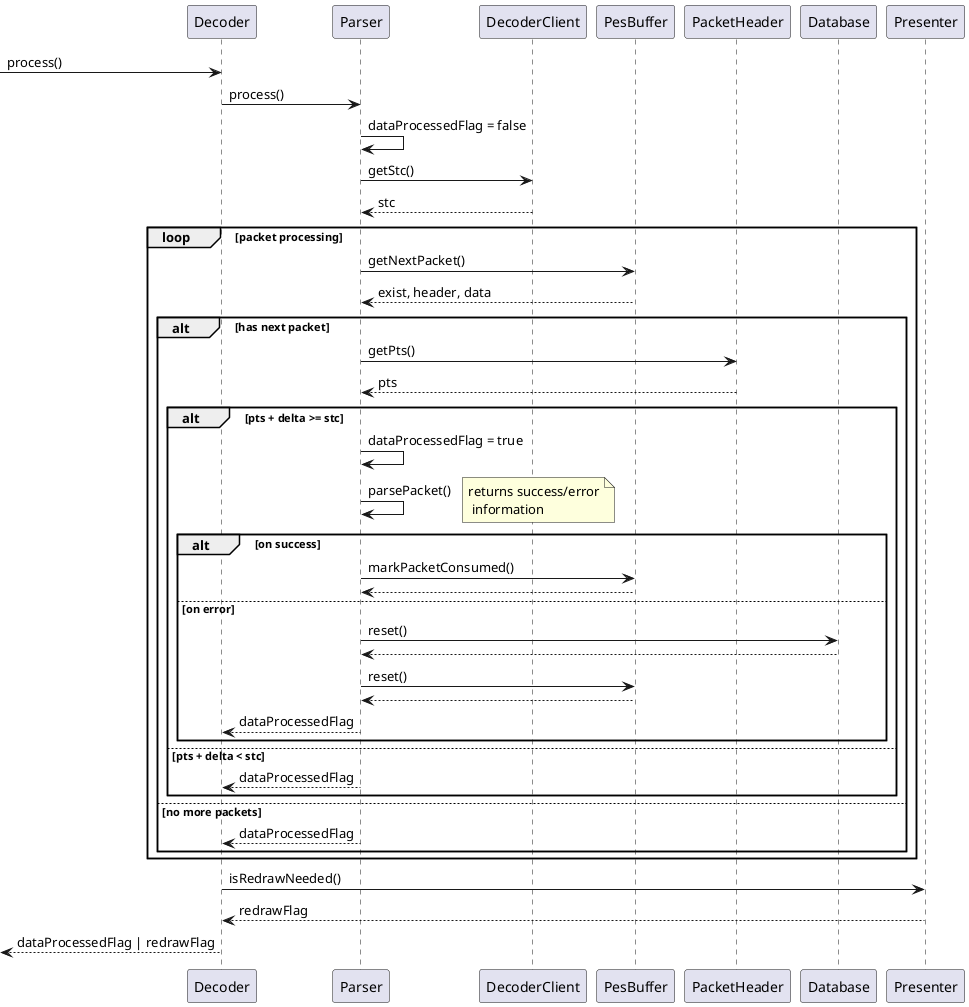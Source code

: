 /*****************************************************************************
* If not stated otherwise in this file or this component's LICENSE file the
* following copyright and licenses apply:
*
* Copyright 2021 Liberty Global Service B.V.#
# Licensed under the Apache License, Version 2.0 (the "License");
# you may not use this file except in compliance with the License.* You may obtain a copy of the License at
*
* http://www.apache.org/licenses/LICENSE-2.0
*
* Unless required by applicable law or agreed to in writing, software
* distributed under the License is distributed on an "AS IS" BASIS,
* WITHOUT WARRANTIES OR CONDITIONS OF ANY KIND, either express or implied.
* See the License for the specific language governing permissions and
* limitations under the License.
*****************************************************************************/

/**
@startuml

[->  Decoder : process()

Decoder -> Parser : process()

Parser  -> Parser : dataProcessedFlag = false

Parser  -> DecoderClient : getStc()
Parser <-- DecoderClient : stc

loop packet processing

Parser  -> PesBuffer : getNextPacket()
Parser <-- PesBuffer : exist, header, data

alt has next packet

Parser  -> PacketHeader : getPts()
Parser <-- PacketHeader : pts

alt pts + delta >= stc

Parser -> Parser : dataProcessedFlag = true

Parser -> Parser : parsePacket()
note right : returns success/error\n information

alt on success

Parser  -> PesBuffer : markPacketConsumed()
Parser <-- PesBuffer

else on error

Parser  -> Database : reset()
Parser <-- Database

Parser  -> PesBuffer : reset()
Parser <-- PesBuffer

Decoder <-- Parser : dataProcessedFlag

end

else pts + delta < stc

Decoder <-- Parser : dataProcessedFlag

end

else no more packets

Decoder <-- Parser : dataProcessedFlag

end

end 

Decoder  -> Presenter : isRedrawNeeded()
Decoder <-- Presenter : redrawFlag

[<-- Decoder : dataProcessedFlag | redrawFlag

@enduml
*/
